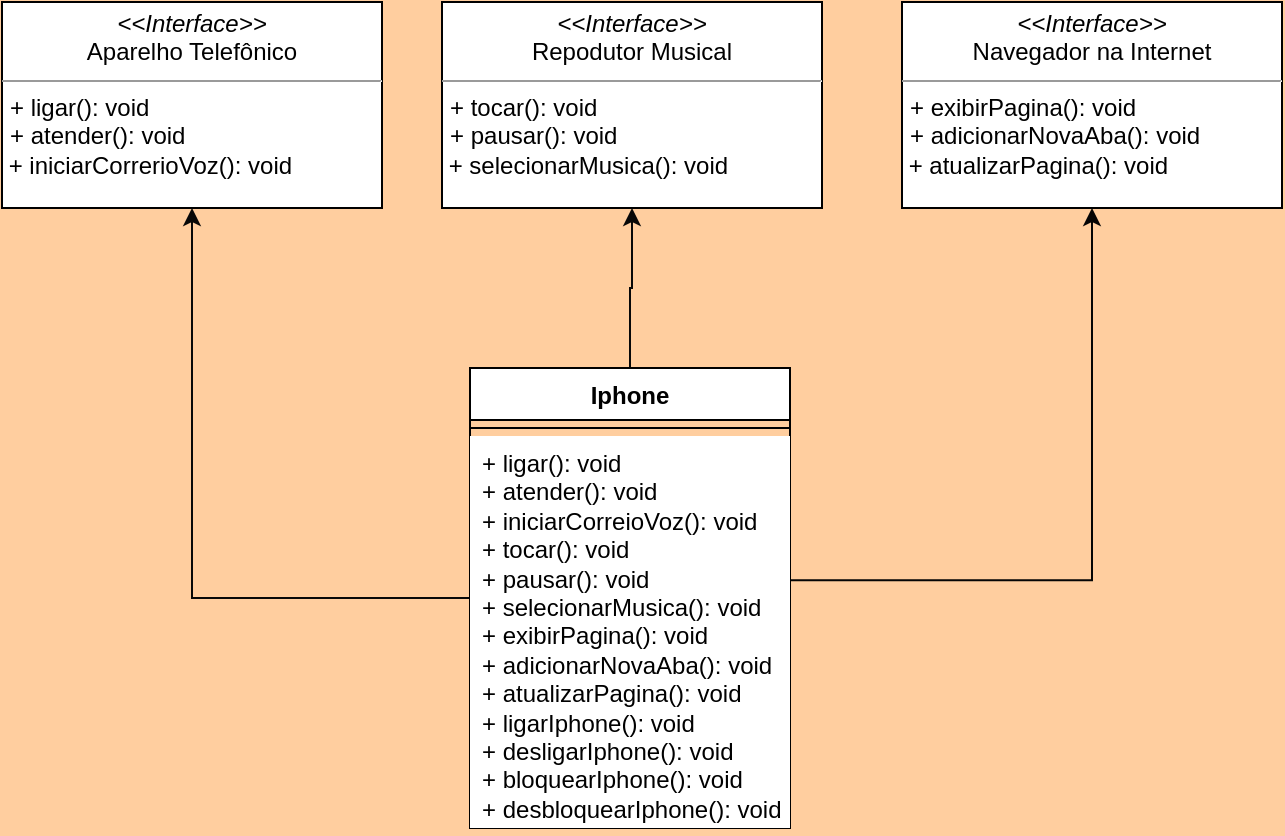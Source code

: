 <mxfile version="21.5.2" type="device">
  <diagram id="C5RBs43oDa-KdzZeNtuy" name="Page-1">
    <mxGraphModel dx="832" dy="826" grid="1" gridSize="10" guides="1" tooltips="1" connect="1" arrows="1" fold="1" page="1" pageScale="1" pageWidth="827" pageHeight="1169" background="#FFCE9F" math="0" shadow="0">
      <root>
        <mxCell id="WIyWlLk6GJQsqaUBKTNV-0" />
        <mxCell id="WIyWlLk6GJQsqaUBKTNV-1" parent="WIyWlLk6GJQsqaUBKTNV-0" />
        <mxCell id="Jvdnv_xj234nNSe339qQ-26" value="&lt;p style=&quot;margin:0px;margin-top:4px;text-align:center;&quot;&gt;&lt;i&gt;&amp;lt;&amp;lt;Interface&amp;gt;&amp;gt;&lt;/i&gt;&lt;br&gt;Aparelho Telefônico&lt;/p&gt;&lt;hr size=&quot;1&quot;&gt;&lt;p style=&quot;margin:0px;margin-left:4px;&quot;&gt;+&amp;nbsp;ligar(): void&lt;br&gt;+&amp;nbsp;atender(): void&lt;/p&gt;&amp;nbsp;+ iniciarCorrerioVoz(): void&lt;p style=&quot;margin:0px;margin-left:4px;&quot;&gt;&lt;br&gt;&lt;/p&gt;" style="verticalAlign=top;align=left;overflow=fill;fontSize=12;fontFamily=Helvetica;html=1;whiteSpace=wrap;" parent="WIyWlLk6GJQsqaUBKTNV-1" vertex="1">
          <mxGeometry x="20" y="117" width="190" height="103" as="geometry" />
        </mxCell>
        <mxCell id="Jvdnv_xj234nNSe339qQ-31" value="&lt;p style=&quot;margin:0px;margin-top:4px;text-align:center;&quot;&gt;&lt;i&gt;&amp;lt;&amp;lt;Interface&amp;gt;&amp;gt;&lt;/i&gt;&lt;br&gt;Repodutor Musical&lt;/p&gt;&lt;hr size=&quot;1&quot;&gt;&lt;p style=&quot;margin:0px;margin-left:4px;&quot;&gt;+&amp;nbsp;tocar(): void&lt;br&gt;+&amp;nbsp;pausar(): void&lt;/p&gt;&amp;nbsp;+&amp;nbsp;selecionarMusica(): void&lt;p style=&quot;margin:0px;margin-left:4px;&quot;&gt;&lt;br&gt;&lt;/p&gt;" style="verticalAlign=top;align=left;overflow=fill;fontSize=12;fontFamily=Helvetica;html=1;whiteSpace=wrap;" parent="WIyWlLk6GJQsqaUBKTNV-1" vertex="1">
          <mxGeometry x="240" y="117" width="190" height="103" as="geometry" />
        </mxCell>
        <mxCell id="Jvdnv_xj234nNSe339qQ-32" value="&lt;p style=&quot;margin:0px;margin-top:4px;text-align:center;&quot;&gt;&lt;i&gt;&amp;lt;&amp;lt;Interface&amp;gt;&amp;gt;&lt;/i&gt;&lt;br&gt;Navegador na Internet&lt;/p&gt;&lt;hr size=&quot;1&quot;&gt;&lt;p style=&quot;margin:0px;margin-left:4px;&quot;&gt;+&amp;nbsp;exibirPagina(): void&lt;br&gt;+&amp;nbsp;adicionarNovaAba(): void&lt;/p&gt;&amp;nbsp;+&amp;nbsp;atualizarPagina(): void&lt;p style=&quot;margin:0px;margin-left:4px;&quot;&gt;&lt;br&gt;&lt;/p&gt;" style="verticalAlign=top;align=left;overflow=fill;fontSize=12;fontFamily=Helvetica;html=1;whiteSpace=wrap;" parent="WIyWlLk6GJQsqaUBKTNV-1" vertex="1">
          <mxGeometry x="470" y="117" width="190" height="103" as="geometry" />
        </mxCell>
        <mxCell id="Jvdnv_xj234nNSe339qQ-45" style="edgeStyle=orthogonalEdgeStyle;rounded=0;orthogonalLoop=1;jettySize=auto;html=1;strokeColor=#080808;" parent="WIyWlLk6GJQsqaUBKTNV-1" source="Jvdnv_xj234nNSe339qQ-39" target="Jvdnv_xj234nNSe339qQ-26" edge="1">
          <mxGeometry relative="1" as="geometry" />
        </mxCell>
        <mxCell id="Jvdnv_xj234nNSe339qQ-46" style="edgeStyle=orthogonalEdgeStyle;rounded=0;orthogonalLoop=1;jettySize=auto;html=1;strokeColor=#080808;" parent="WIyWlLk6GJQsqaUBKTNV-1" source="Jvdnv_xj234nNSe339qQ-39" target="Jvdnv_xj234nNSe339qQ-31" edge="1">
          <mxGeometry relative="1" as="geometry" />
        </mxCell>
        <mxCell id="Jvdnv_xj234nNSe339qQ-39" value="Iphone" style="swimlane;fontStyle=1;align=center;verticalAlign=top;childLayout=stackLayout;horizontal=1;startSize=26;horizontalStack=0;resizeParent=1;resizeParentMax=0;resizeLast=0;collapsible=1;marginBottom=0;whiteSpace=wrap;html=1;" parent="WIyWlLk6GJQsqaUBKTNV-1" vertex="1">
          <mxGeometry x="254" y="300" width="160" height="230" as="geometry">
            <mxRectangle x="254" y="300" width="80" height="30" as="alternateBounds" />
          </mxGeometry>
        </mxCell>
        <mxCell id="Jvdnv_xj234nNSe339qQ-41" value="" style="line;strokeWidth=1;fillColor=default;align=left;verticalAlign=middle;spacingTop=-1;spacingLeft=3;spacingRight=3;rotatable=0;labelPosition=right;points=[];portConstraint=eastwest;strokeColor=inherit;" parent="Jvdnv_xj234nNSe339qQ-39" vertex="1">
          <mxGeometry y="26" width="160" height="8" as="geometry" />
        </mxCell>
        <mxCell id="Jvdnv_xj234nNSe339qQ-42" value="+ ligar(): void&lt;br&gt;+ atender(): void&lt;br&gt;+ iniciarCorreioVoz(): void&lt;br&gt;&lt;span style=&quot;background-color: initial;&quot;&gt;+&amp;nbsp;tocar(): void&lt;br&gt;&lt;/span&gt;&lt;span style=&quot;background-color: initial;&quot;&gt;+&amp;nbsp;pausar(): void&lt;/span&gt;&lt;br&gt;+&amp;nbsp;selecionarMusica(): void&lt;br&gt;&lt;span style=&quot;background-color: initial;&quot;&gt;+&amp;nbsp;exibirPagina(): void&lt;br&gt;&lt;/span&gt;&lt;span style=&quot;background-color: initial;&quot;&gt;+&amp;nbsp;adicionarNovaAba(): void&lt;/span&gt;&lt;span style=&quot;background-color: initial;&quot;&gt;&lt;br&gt;&lt;/span&gt;+&amp;nbsp;atualizarPagina(): void&lt;br&gt;+ ligarIphone(): void&lt;br&gt;+ desligarIphone(): void&lt;br&gt;+ bloquearIphone(): void&lt;br&gt;+ desbloquearIphone(): void" style="text;align=left;verticalAlign=top;spacingLeft=4;spacingRight=4;overflow=hidden;rotatable=0;points=[[0,0.5],[1,0.5]];portConstraint=eastwest;whiteSpace=wrap;html=1;fillColor=default;" parent="Jvdnv_xj234nNSe339qQ-39" vertex="1">
          <mxGeometry y="34" width="160" height="196" as="geometry" />
        </mxCell>
        <mxCell id="Jvdnv_xj234nNSe339qQ-48" style="edgeStyle=orthogonalEdgeStyle;rounded=0;orthogonalLoop=1;jettySize=auto;html=1;entryX=0.5;entryY=1;entryDx=0;entryDy=0;exitX=1.003;exitY=0.368;exitDx=0;exitDy=0;exitPerimeter=0;strokeColor=#050505;" parent="WIyWlLk6GJQsqaUBKTNV-1" source="Jvdnv_xj234nNSe339qQ-42" target="Jvdnv_xj234nNSe339qQ-32" edge="1">
          <mxGeometry relative="1" as="geometry" />
        </mxCell>
      </root>
    </mxGraphModel>
  </diagram>
</mxfile>
